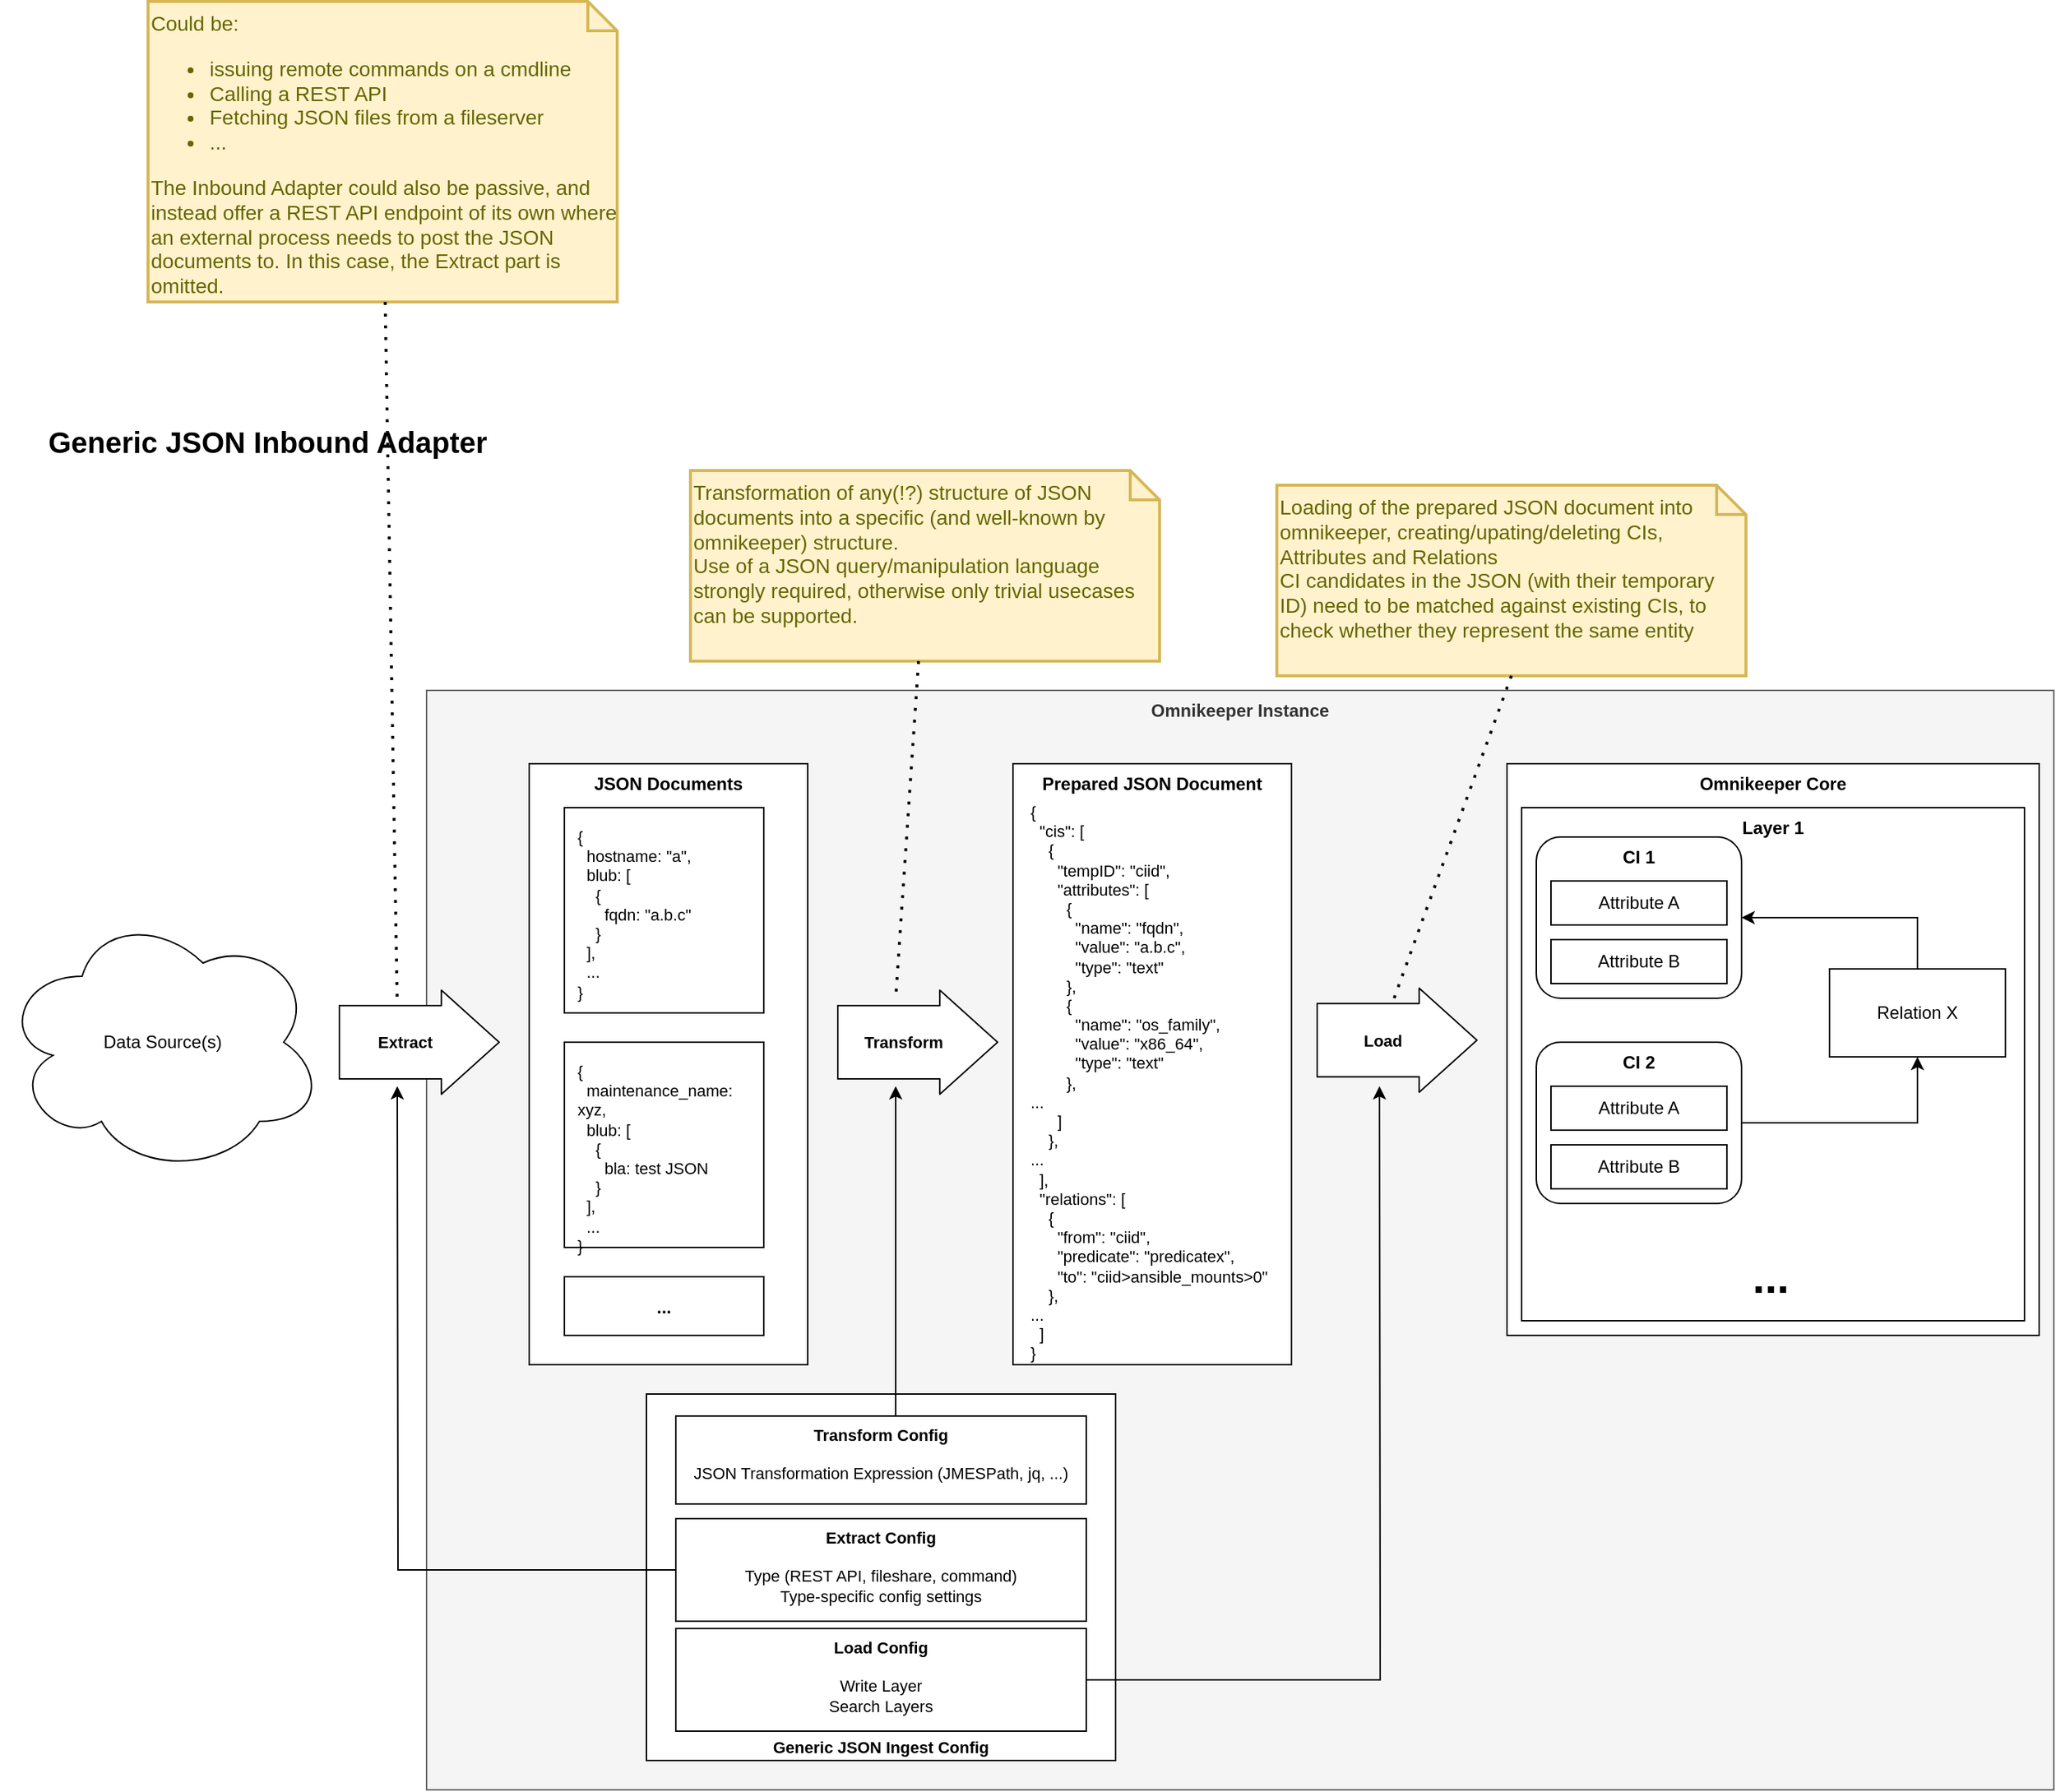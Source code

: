 <mxfile version="13.7.3" type="device"><diagram id="-oduydFHXH4suee4n578" name="Seite-1"><mxGraphModel dx="2249" dy="1961" grid="1" gridSize="10" guides="1" tooltips="1" connect="1" arrows="1" fold="1" page="1" pageScale="1" pageWidth="827" pageHeight="1169" math="0" shadow="0"><root><mxCell id="0"/><mxCell id="1" parent="0"/><mxCell id="1bv-AQchEtDmZAzm-qy9-1" value="Omnikeeper Instance" style="rounded=0;whiteSpace=wrap;html=1;align=center;fontStyle=1;verticalAlign=top;fillColor=#f5f5f5;strokeColor=#666666;fontColor=#333333;" parent="1" vertex="1"><mxGeometry x="200" y="90" width="1110" height="750" as="geometry"/></mxCell><mxCell id="Gl5hIJo0igAOylXHvABU-13" value="Omnikeeper Core" style="rounded=0;whiteSpace=wrap;html=1;align=center;fontStyle=1;verticalAlign=top;" parent="1" vertex="1"><mxGeometry x="937" y="140" width="363" height="390" as="geometry"/></mxCell><mxCell id="NrD-jgipSeJfh91ro52_-1" value="Layer 1" style="rounded=0;whiteSpace=wrap;html=1;align=center;fontStyle=1;verticalAlign=top;" parent="1" vertex="1"><mxGeometry x="947" y="170" width="343" height="350" as="geometry"/></mxCell><mxCell id="Gl5hIJo0igAOylXHvABU-44" value="Generic JSON Ingest Config" style="rounded=0;whiteSpace=wrap;html=1;fontSize=11;align=center;verticalAlign=bottom;fontStyle=1" parent="1" vertex="1"><mxGeometry x="350" y="570" width="320" height="250" as="geometry"/></mxCell><mxCell id="Gl5hIJo0igAOylXHvABU-3" value="JSON Documents" style="rounded=0;whiteSpace=wrap;html=1;verticalAlign=top;fontStyle=1" parent="1" vertex="1"><mxGeometry x="270" y="140" width="190" height="410" as="geometry"/></mxCell><mxCell id="Gl5hIJo0igAOylXHvABU-1" value="Data Source(s)" style="ellipse;shape=cloud;whiteSpace=wrap;html=1;" parent="1" vertex="1"><mxGeometry x="-90" y="240" width="220" height="180" as="geometry"/></mxCell><mxCell id="Gl5hIJo0igAOylXHvABU-2" value="{&lt;br style=&quot;font-size: 11px&quot;&gt;&amp;nbsp; hostname: &quot;a&quot;,&lt;br style=&quot;font-size: 11px&quot;&gt;&amp;nbsp; blub: [&lt;br style=&quot;font-size: 11px&quot;&gt;&amp;nbsp; &amp;nbsp; {&lt;br style=&quot;font-size: 11px&quot;&gt;&amp;nbsp; &amp;nbsp; &amp;nbsp; fqdn: &quot;a.b.c&quot;&lt;br style=&quot;font-size: 11px&quot;&gt;&amp;nbsp; &amp;nbsp; }&lt;br style=&quot;font-size: 11px&quot;&gt;&amp;nbsp; ],&lt;br style=&quot;font-size: 11px&quot;&gt;&amp;nbsp; ...&lt;br style=&quot;font-size: 11px&quot;&gt;}" style="whiteSpace=wrap;html=1;align=left;verticalAlign=top;labelPosition=center;verticalLabelPosition=middle;spacing=9;fontSize=11;" parent="1" vertex="1"><mxGeometry x="294" y="170" width="136" height="140" as="geometry"/></mxCell><mxCell id="Gl5hIJo0igAOylXHvABU-4" value="{&lt;br style=&quot;font-size: 11px&quot;&gt;&amp;nbsp; maintenance_name: xyz,&lt;br style=&quot;font-size: 11px&quot;&gt;&amp;nbsp; blub: [&lt;br style=&quot;font-size: 11px&quot;&gt;&amp;nbsp; &amp;nbsp; {&lt;br style=&quot;font-size: 11px&quot;&gt;&amp;nbsp; &amp;nbsp; &amp;nbsp; bla: test JSON&lt;br style=&quot;font-size: 11px&quot;&gt;&amp;nbsp; &amp;nbsp; }&lt;br style=&quot;font-size: 11px&quot;&gt;&amp;nbsp; ],&lt;br style=&quot;font-size: 11px&quot;&gt;&amp;nbsp; ...&lt;br style=&quot;font-size: 11px&quot;&gt;}" style="whiteSpace=wrap;html=1;align=left;verticalAlign=top;labelPosition=center;verticalLabelPosition=middle;spacing=9;fontSize=11;" parent="1" vertex="1"><mxGeometry x="294" y="330" width="136" height="140" as="geometry"/></mxCell><mxCell id="Gl5hIJo0igAOylXHvABU-5" value="..." style="whiteSpace=wrap;html=1;align=center;verticalAlign=top;labelPosition=center;verticalLabelPosition=middle;spacing=9;fontStyle=1" parent="1" vertex="1"><mxGeometry x="294" y="490" width="136" height="40" as="geometry"/></mxCell><mxCell id="Gl5hIJo0igAOylXHvABU-6" value="" style="shape=flexArrow;endArrow=classic;html=1;width=50;endSize=12.8;fillColor=#ffffff;" parent="1" edge="1"><mxGeometry width="50" height="50" relative="1" as="geometry"><mxPoint x="140" y="330" as="sourcePoint"/><mxPoint x="250" y="330" as="targetPoint"/></mxGeometry></mxCell><mxCell id="Gl5hIJo0igAOylXHvABU-8" value="Extract" style="edgeLabel;html=1;align=center;verticalAlign=middle;resizable=0;points=[];fontStyle=1" parent="Gl5hIJo0igAOylXHvABU-6" vertex="1" connectable="0"><mxGeometry x="-0.345" y="-5" relative="1" as="geometry"><mxPoint x="9" y="-5" as="offset"/></mxGeometry></mxCell><mxCell id="Gl5hIJo0igAOylXHvABU-9" value="Could be: &lt;br&gt;&lt;ul&gt;&lt;li&gt;issuing remote commands on a cmdline&lt;/li&gt;&lt;li&gt;Calling a REST API&lt;/li&gt;&lt;li&gt;Fetching JSON files from a fileserver&lt;/li&gt;&lt;li&gt;...&lt;/li&gt;&lt;/ul&gt;The Inbound Adapter could also be passive, and instead offer a REST API endpoint of its own where an external process needs to post the JSON documents to. In this case, the Extract part is omitted." style="shape=note;strokeWidth=2;fontSize=14;size=20;whiteSpace=wrap;html=1;fillColor=#fff2cc;strokeColor=#d6b656;fontColor=#666600;align=left;verticalAlign=top;" parent="1" vertex="1"><mxGeometry x="10" y="-380" width="320" height="205" as="geometry"/></mxCell><mxCell id="Gl5hIJo0igAOylXHvABU-11" value="" style="endArrow=none;dashed=1;html=1;dashPattern=1 3;strokeWidth=2;" parent="1" source="Gl5hIJo0igAOylXHvABU-9" edge="1"><mxGeometry width="50" height="50" relative="1" as="geometry"><mxPoint x="210" y="195" as="sourcePoint"/><mxPoint x="180" y="305" as="targetPoint"/></mxGeometry></mxCell><mxCell id="Gl5hIJo0igAOylXHvABU-20" value="" style="group" parent="1" vertex="1" connectable="0"><mxGeometry x="957" y="190" width="140" height="110" as="geometry"/></mxCell><mxCell id="Gl5hIJo0igAOylXHvABU-14" value="CI 1" style="rounded=1;whiteSpace=wrap;html=1;align=center;verticalAlign=top;fontStyle=1" parent="Gl5hIJo0igAOylXHvABU-20" vertex="1"><mxGeometry width="140" height="110" as="geometry"/></mxCell><mxCell id="Gl5hIJo0igAOylXHvABU-15" value="Attribute A" style="rounded=0;whiteSpace=wrap;html=1;align=center;" parent="Gl5hIJo0igAOylXHvABU-20" vertex="1"><mxGeometry x="10" y="30" width="120" height="30" as="geometry"/></mxCell><mxCell id="Gl5hIJo0igAOylXHvABU-16" value="Attribute B" style="rounded=0;whiteSpace=wrap;html=1;align=center;" parent="Gl5hIJo0igAOylXHvABU-20" vertex="1"><mxGeometry x="10" y="70" width="120" height="30" as="geometry"/></mxCell><mxCell id="Gl5hIJo0igAOylXHvABU-21" value="" style="group" parent="1" vertex="1" connectable="0"><mxGeometry x="957" y="330" width="140" height="110" as="geometry"/></mxCell><mxCell id="Gl5hIJo0igAOylXHvABU-22" value="CI 2" style="rounded=1;whiteSpace=wrap;html=1;align=center;verticalAlign=top;fontStyle=1" parent="Gl5hIJo0igAOylXHvABU-21" vertex="1"><mxGeometry width="140" height="110" as="geometry"/></mxCell><mxCell id="Gl5hIJo0igAOylXHvABU-23" value="Attribute A" style="rounded=0;whiteSpace=wrap;html=1;align=center;" parent="Gl5hIJo0igAOylXHvABU-21" vertex="1"><mxGeometry x="10" y="30" width="120" height="30" as="geometry"/></mxCell><mxCell id="Gl5hIJo0igAOylXHvABU-24" value="Attribute B" style="rounded=0;whiteSpace=wrap;html=1;align=center;" parent="Gl5hIJo0igAOylXHvABU-21" vertex="1"><mxGeometry x="10" y="70" width="120" height="30" as="geometry"/></mxCell><mxCell id="Gl5hIJo0igAOylXHvABU-26" style="edgeStyle=orthogonalEdgeStyle;rounded=0;orthogonalLoop=1;jettySize=auto;html=1;entryX=1;entryY=0.5;entryDx=0;entryDy=0;" parent="1" source="Gl5hIJo0igAOylXHvABU-25" target="Gl5hIJo0igAOylXHvABU-14" edge="1"><mxGeometry relative="1" as="geometry"><Array as="points"><mxPoint x="1217" y="245"/></Array></mxGeometry></mxCell><mxCell id="Gl5hIJo0igAOylXHvABU-25" value="Relation X" style="rounded=0;whiteSpace=wrap;html=1;align=center;" parent="1" vertex="1"><mxGeometry x="1157" y="280" width="120" height="60" as="geometry"/></mxCell><mxCell id="Gl5hIJo0igAOylXHvABU-27" style="edgeStyle=orthogonalEdgeStyle;rounded=0;orthogonalLoop=1;jettySize=auto;html=1;" parent="1" source="Gl5hIJo0igAOylXHvABU-22" target="Gl5hIJo0igAOylXHvABU-25" edge="1"><mxGeometry relative="1" as="geometry"><Array as="points"><mxPoint x="1217" y="385"/></Array></mxGeometry></mxCell><mxCell id="Gl5hIJo0igAOylXHvABU-28" value="..." style="text;html=1;strokeColor=none;fillColor=none;align=center;verticalAlign=middle;whiteSpace=wrap;rounded=0;fontStyle=1;fontSize=30;" parent="1" vertex="1"><mxGeometry x="1097" y="480" width="40" height="20" as="geometry"/></mxCell><mxCell id="Gl5hIJo0igAOylXHvABU-33" value="" style="shape=flexArrow;endArrow=classic;html=1;width=50;endSize=12.8;fillColor=#ffffff;" parent="1" edge="1"><mxGeometry width="50" height="50" relative="1" as="geometry"><mxPoint x="480" y="330" as="sourcePoint"/><mxPoint x="590" y="330" as="targetPoint"/></mxGeometry></mxCell><mxCell id="Gl5hIJo0igAOylXHvABU-34" value="Transform" style="edgeLabel;html=1;align=center;verticalAlign=middle;resizable=0;points=[];fontStyle=1" parent="Gl5hIJo0igAOylXHvABU-33" vertex="1" connectable="0"><mxGeometry x="-0.345" y="-5" relative="1" as="geometry"><mxPoint x="9" y="-5" as="offset"/></mxGeometry></mxCell><mxCell id="Gl5hIJo0igAOylXHvABU-36" value="" style="shape=flexArrow;endArrow=classic;html=1;width=50;endSize=12.8;fillColor=#ffffff;" parent="1" edge="1"><mxGeometry width="50" height="50" relative="1" as="geometry"><mxPoint x="807" y="328.57" as="sourcePoint"/><mxPoint x="917" y="328.57" as="targetPoint"/></mxGeometry></mxCell><mxCell id="Gl5hIJo0igAOylXHvABU-37" value="Load" style="edgeLabel;html=1;align=center;verticalAlign=middle;resizable=0;points=[];fontStyle=1" parent="Gl5hIJo0igAOylXHvABU-36" vertex="1" connectable="0"><mxGeometry x="-0.345" y="-5" relative="1" as="geometry"><mxPoint x="9" y="-5" as="offset"/></mxGeometry></mxCell><mxCell id="Gl5hIJo0igAOylXHvABU-38" value="Prepared JSON Document" style="rounded=0;whiteSpace=wrap;html=1;verticalAlign=top;fontStyle=1" parent="1" vertex="1"><mxGeometry x="600" y="140" width="190" height="410" as="geometry"/></mxCell><mxCell id="Gl5hIJo0igAOylXHvABU-39" value="&lt;div style=&quot;font-size: 11px;&quot;&gt;{&lt;/div&gt;&lt;div style=&quot;font-size: 11px;&quot;&gt;&amp;nbsp; &quot;cis&quot;: [&lt;/div&gt;&lt;div style=&quot;font-size: 11px;&quot;&gt;&amp;nbsp; &amp;nbsp; {&lt;/div&gt;&lt;div style=&quot;font-size: 11px;&quot;&gt;&amp;nbsp; &amp;nbsp; &amp;nbsp; &quot;tempID&quot;: &quot;ciid&quot;,&lt;/div&gt;&lt;div style=&quot;font-size: 11px;&quot;&gt;&amp;nbsp; &amp;nbsp; &amp;nbsp; &quot;attributes&quot;: [&lt;/div&gt;&lt;div style=&quot;font-size: 11px;&quot;&gt;&amp;nbsp; &amp;nbsp; &amp;nbsp; &amp;nbsp; {&lt;/div&gt;&lt;div style=&quot;font-size: 11px;&quot;&gt;&amp;nbsp; &amp;nbsp; &amp;nbsp; &amp;nbsp; &amp;nbsp; &quot;name&quot;: &quot;fqdn&quot;,&lt;/div&gt;&lt;div style=&quot;font-size: 11px;&quot;&gt;&amp;nbsp; &amp;nbsp; &amp;nbsp; &amp;nbsp; &amp;nbsp; &quot;value&quot;: &quot;a.b.c&quot;,&lt;/div&gt;&lt;div style=&quot;font-size: 11px;&quot;&gt;&amp;nbsp; &amp;nbsp; &amp;nbsp; &amp;nbsp; &amp;nbsp; &quot;type&quot;: &quot;text&quot;&lt;/div&gt;&lt;div style=&quot;font-size: 11px;&quot;&gt;&amp;nbsp; &amp;nbsp; &amp;nbsp; &amp;nbsp; },&lt;/div&gt;&lt;div style=&quot;font-size: 11px;&quot;&gt;&amp;nbsp; &amp;nbsp; &amp;nbsp; &amp;nbsp; {&lt;/div&gt;&lt;div style=&quot;font-size: 11px;&quot;&gt;&amp;nbsp; &amp;nbsp; &amp;nbsp; &amp;nbsp; &amp;nbsp; &quot;name&quot;: &quot;os_family&quot;,&lt;/div&gt;&lt;div style=&quot;font-size: 11px;&quot;&gt;&amp;nbsp; &amp;nbsp; &amp;nbsp; &amp;nbsp; &amp;nbsp; &quot;value&quot;: &quot;x86_64&quot;,&lt;/div&gt;&lt;div style=&quot;font-size: 11px;&quot;&gt;&amp;nbsp; &amp;nbsp; &amp;nbsp; &amp;nbsp; &amp;nbsp; &quot;type&quot;: &quot;text&quot;&lt;/div&gt;&lt;div style=&quot;font-size: 11px;&quot;&gt;&amp;nbsp; &amp;nbsp; &amp;nbsp; &amp;nbsp; },&lt;/div&gt;&lt;div style=&quot;font-size: 11px;&quot;&gt;&lt;span style=&quot;font-size: 11px;&quot;&gt;&#9;&#9;&lt;/span&gt;...&lt;/div&gt;&lt;div style=&quot;font-size: 11px;&quot;&gt;&amp;nbsp; &amp;nbsp; &amp;nbsp; ]&lt;/div&gt;&lt;div style=&quot;font-size: 11px;&quot;&gt;&amp;nbsp; &amp;nbsp; },&lt;/div&gt;&lt;div style=&quot;font-size: 11px;&quot;&gt;&lt;span style=&quot;font-size: 11px;&quot;&gt;&#9;&lt;/span&gt;...&lt;/div&gt;&lt;div style=&quot;font-size: 11px;&quot;&gt;&amp;nbsp; ],&lt;/div&gt;&lt;div style=&quot;font-size: 11px;&quot;&gt;&amp;nbsp; &quot;relations&quot;: [&lt;/div&gt;&lt;div style=&quot;font-size: 11px;&quot;&gt;&amp;nbsp; &amp;nbsp; {&lt;/div&gt;&lt;div style=&quot;font-size: 11px;&quot;&gt;&amp;nbsp; &amp;nbsp; &amp;nbsp; &quot;from&quot;: &quot;ciid&quot;,&lt;/div&gt;&lt;div style=&quot;font-size: 11px;&quot;&gt;&amp;nbsp; &amp;nbsp; &amp;nbsp; &quot;predicate&quot;: &quot;predicatex&quot;,&lt;/div&gt;&lt;div style=&quot;font-size: 11px;&quot;&gt;&amp;nbsp; &amp;nbsp; &amp;nbsp; &quot;to&quot;: &quot;ciid&amp;gt;ansible_mounts&amp;gt;0&quot;&lt;/div&gt;&lt;div style=&quot;font-size: 11px;&quot;&gt;&amp;nbsp; &amp;nbsp; },&lt;/div&gt;&lt;div style=&quot;font-size: 11px;&quot;&gt;&lt;span style=&quot;font-size: 11px;&quot;&gt;&#9;&lt;/span&gt;...&lt;/div&gt;&lt;div style=&quot;font-size: 11px;&quot;&gt;&amp;nbsp; ]&lt;/div&gt;&lt;div style=&quot;font-size: 11px;&quot;&gt;}&lt;/div&gt;" style="text;html=1;strokeColor=none;fillColor=none;align=left;verticalAlign=top;whiteSpace=wrap;rounded=0;fontSize=11;" parent="1" vertex="1"><mxGeometry x="610" y="160" width="170" height="380" as="geometry"/></mxCell><mxCell id="Gl5hIJo0igAOylXHvABU-42" value="Transformation of any(!?) structure of JSON documents into a specific (and well-known by omnikeeper) structure.&lt;br&gt;Use of a JSON query/manipulation language strongly required, otherwise only trivial usecases can be supported." style="shape=note;strokeWidth=2;fontSize=14;size=20;whiteSpace=wrap;html=1;fillColor=#fff2cc;strokeColor=#d6b656;fontColor=#666600;align=left;verticalAlign=top;" parent="1" vertex="1"><mxGeometry x="380" y="-60" width="320" height="130" as="geometry"/></mxCell><mxCell id="Gl5hIJo0igAOylXHvABU-43" value="" style="endArrow=none;dashed=1;html=1;dashPattern=1 3;strokeWidth=2;" parent="1" source="Gl5hIJo0igAOylXHvABU-42" edge="1"><mxGeometry width="50" height="50" relative="1" as="geometry"><mxPoint x="135.455" y="215" as="sourcePoint"/><mxPoint x="520" y="300" as="targetPoint"/></mxGeometry></mxCell><mxCell id="Gl5hIJo0igAOylXHvABU-46" style="edgeStyle=orthogonalEdgeStyle;rounded=0;orthogonalLoop=1;jettySize=auto;html=1;fontSize=11;" parent="1" source="Gl5hIJo0igAOylXHvABU-52" edge="1"><mxGeometry relative="1" as="geometry"><mxPoint x="520" y="360" as="targetPoint"/><Array as="points"><mxPoint x="520" y="520"/><mxPoint x="520" y="520"/></Array></mxGeometry></mxCell><mxCell id="Gl5hIJo0igAOylXHvABU-47" style="edgeStyle=orthogonalEdgeStyle;rounded=0;orthogonalLoop=1;jettySize=auto;html=1;fontSize=11;" parent="1" source="Gl5hIJo0igAOylXHvABU-54" edge="1"><mxGeometry relative="1" as="geometry"><mxPoint x="180" y="360" as="targetPoint"/></mxGeometry></mxCell><mxCell id="Gl5hIJo0igAOylXHvABU-48" style="edgeStyle=orthogonalEdgeStyle;rounded=0;orthogonalLoop=1;jettySize=auto;html=1;fontSize=11;" parent="1" source="Gl5hIJo0igAOylXHvABU-50" edge="1"><mxGeometry relative="1" as="geometry"><mxPoint x="850" y="360" as="targetPoint"/></mxGeometry></mxCell><mxCell id="Gl5hIJo0igAOylXHvABU-50" value="Load Config&lt;br&gt;&lt;br&gt;&lt;span style=&quot;font-weight: 400 ; text-align: left&quot;&gt;Write Layer&lt;/span&gt;&lt;br style=&quot;font-weight: 400 ; text-align: left&quot;&gt;&lt;span style=&quot;font-weight: 400 ; text-align: left&quot;&gt;Search Layers&lt;/span&gt;" style="rounded=0;whiteSpace=wrap;html=1;fontSize=11;align=center;verticalAlign=top;fontStyle=1" parent="1" vertex="1"><mxGeometry x="370" y="730" width="280" height="70" as="geometry"/></mxCell><mxCell id="Gl5hIJo0igAOylXHvABU-52" value="Transform Config&lt;br&gt;&lt;br&gt;&lt;span style=&quot;font-weight: normal&quot;&gt;JSON Transformation Expression (JMESPath, jq, ...)&lt;/span&gt;" style="rounded=0;whiteSpace=wrap;html=1;fontSize=11;align=center;verticalAlign=top;fontStyle=1" parent="1" vertex="1"><mxGeometry x="370" y="585" width="280" height="60" as="geometry"/></mxCell><mxCell id="Gl5hIJo0igAOylXHvABU-54" value="Extract Config&lt;br&gt;&lt;br&gt;&lt;span style=&quot;font-weight: 400&quot;&gt;T&lt;/span&gt;&lt;span style=&quot;font-weight: normal&quot;&gt;ype (REST API, fileshare, command)&lt;br&gt;Type-specific config settings&lt;/span&gt;" style="rounded=0;whiteSpace=wrap;html=1;fontSize=11;align=center;verticalAlign=top;fontStyle=1" parent="1" vertex="1"><mxGeometry x="370" y="655" width="280" height="70" as="geometry"/></mxCell><mxCell id="Gl5hIJo0igAOylXHvABU-56" value="Generic JSON Inbound Adapter" style="text;html=1;strokeColor=none;fillColor=none;align=left;verticalAlign=middle;whiteSpace=wrap;rounded=0;fontSize=20;fontStyle=1" parent="1" vertex="1"><mxGeometry x="-60" y="-90" width="360" height="20" as="geometry"/></mxCell><mxCell id="Gl5hIJo0igAOylXHvABU-57" value="Loading of the prepared JSON document into omnikeeper, creating/upating/deleting CIs, Attributes and Relations&lt;br&gt;CI candidates in the JSON (with their temporary ID) need to be matched against existing CIs, to check whether they represent the same entity" style="shape=note;strokeWidth=2;fontSize=14;size=20;whiteSpace=wrap;html=1;fillColor=#fff2cc;strokeColor=#d6b656;fontColor=#666600;align=left;verticalAlign=top;" parent="1" vertex="1"><mxGeometry x="780" y="-50" width="320" height="130" as="geometry"/></mxCell><mxCell id="Gl5hIJo0igAOylXHvABU-58" value="" style="endArrow=none;dashed=1;html=1;dashPattern=1 3;strokeWidth=2;exitX=0.5;exitY=1;exitDx=0;exitDy=0;exitPerimeter=0;" parent="1" source="Gl5hIJo0igAOylXHvABU-57" edge="1"><mxGeometry width="50" height="50" relative="1" as="geometry"><mxPoint x="545.273" y="100" as="sourcePoint"/><mxPoint x="860" y="300" as="targetPoint"/></mxGeometry></mxCell></root></mxGraphModel></diagram></mxfile>